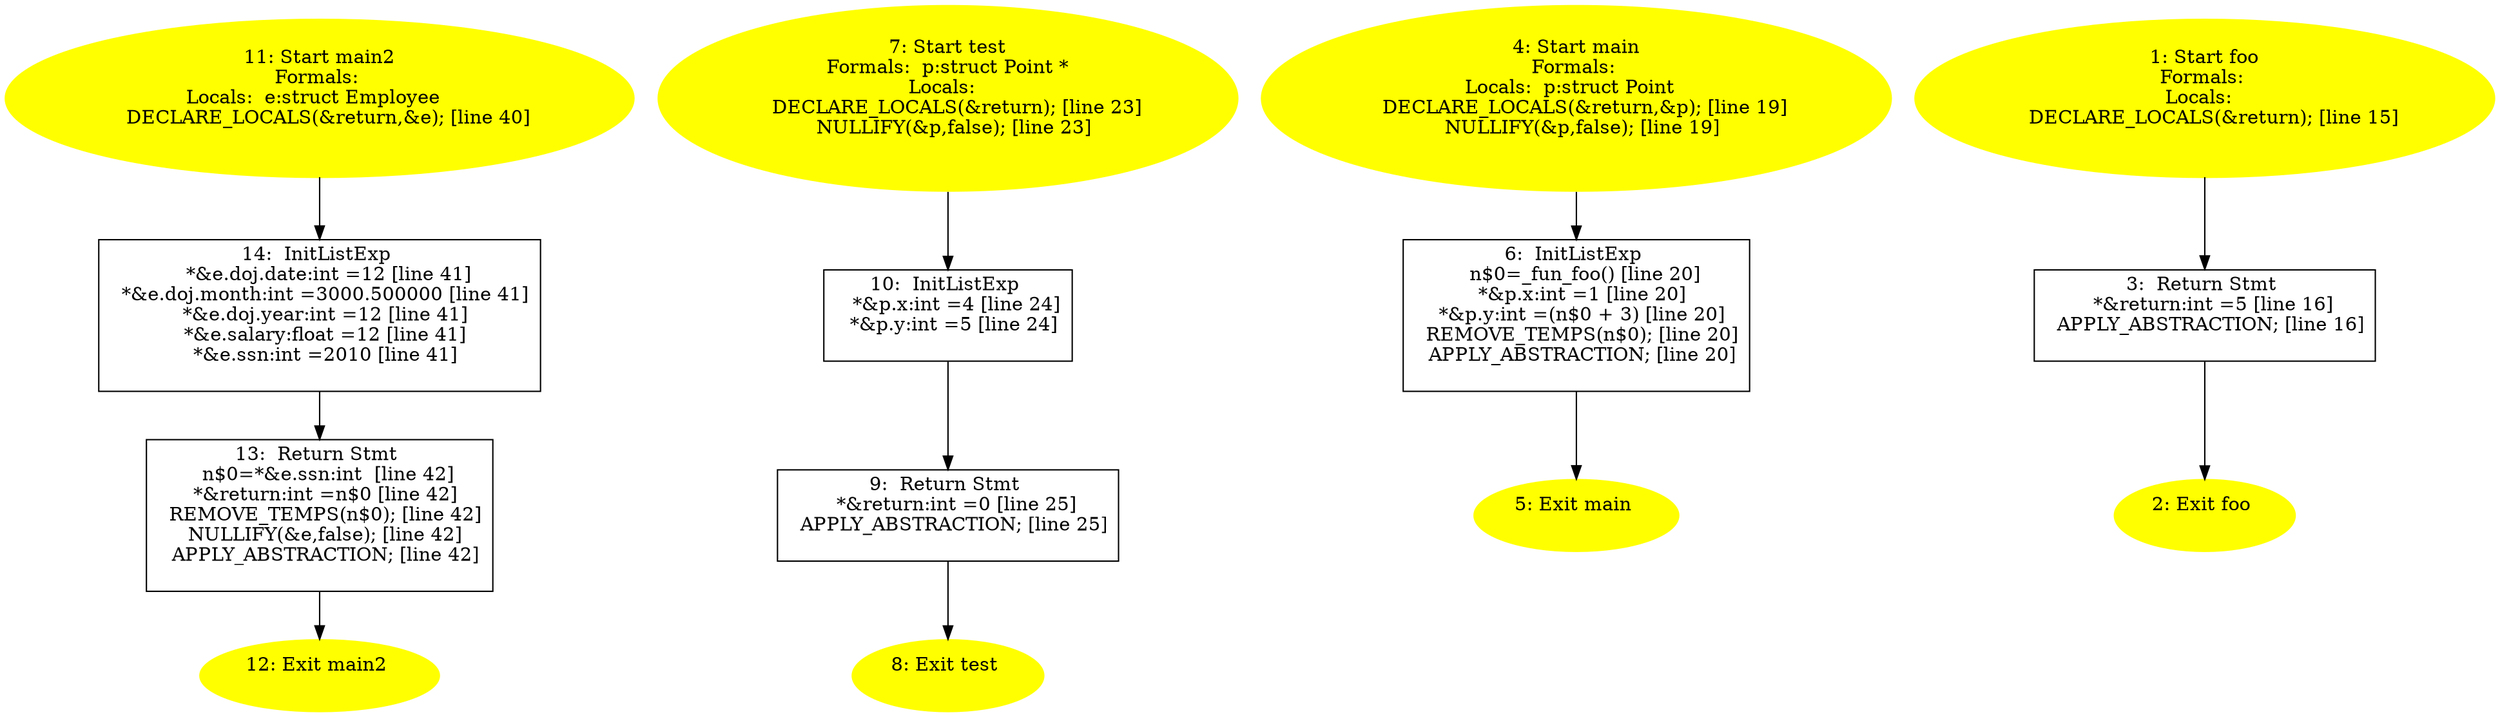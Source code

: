 digraph iCFG {
14 [label="14:  InitListExp \n   *&e.doj.date:int =12 [line 41]\n  *&e.doj.month:int =3000.500000 [line 41]\n  *&e.doj.year:int =12 [line 41]\n  *&e.salary:float =12 [line 41]\n  *&e.ssn:int =2010 [line 41]\n " shape="box"]
	

	 14 -> 13 ;
13 [label="13:  Return Stmt \n   n$0=*&e.ssn:int  [line 42]\n  *&return:int =n$0 [line 42]\n  REMOVE_TEMPS(n$0); [line 42]\n  NULLIFY(&e,false); [line 42]\n  APPLY_ABSTRACTION; [line 42]\n " shape="box"]
	

	 13 -> 12 ;
12 [label="12: Exit main2 \n  " color=yellow style=filled]
	

11 [label="11: Start main2\nFormals: \nLocals:  e:struct Employee  \n   DECLARE_LOCALS(&return,&e); [line 40]\n " color=yellow style=filled]
	

	 11 -> 14 ;
10 [label="10:  InitListExp \n   *&p.x:int =4 [line 24]\n  *&p.y:int =5 [line 24]\n " shape="box"]
	

	 10 -> 9 ;
9 [label="9:  Return Stmt \n   *&return:int =0 [line 25]\n  APPLY_ABSTRACTION; [line 25]\n " shape="box"]
	

	 9 -> 8 ;
8 [label="8: Exit test \n  " color=yellow style=filled]
	

7 [label="7: Start test\nFormals:  p:struct Point *\nLocals:  \n   DECLARE_LOCALS(&return); [line 23]\n  NULLIFY(&p,false); [line 23]\n " color=yellow style=filled]
	

	 7 -> 10 ;
6 [label="6:  InitListExp \n   n$0=_fun_foo() [line 20]\n  *&p.x:int =1 [line 20]\n  *&p.y:int =(n$0 + 3) [line 20]\n  REMOVE_TEMPS(n$0); [line 20]\n  APPLY_ABSTRACTION; [line 20]\n " shape="box"]
	

	 6 -> 5 ;
5 [label="5: Exit main \n  " color=yellow style=filled]
	

4 [label="4: Start main\nFormals: \nLocals:  p:struct Point  \n   DECLARE_LOCALS(&return,&p); [line 19]\n  NULLIFY(&p,false); [line 19]\n " color=yellow style=filled]
	

	 4 -> 6 ;
3 [label="3:  Return Stmt \n   *&return:int =5 [line 16]\n  APPLY_ABSTRACTION; [line 16]\n " shape="box"]
	

	 3 -> 2 ;
2 [label="2: Exit foo \n  " color=yellow style=filled]
	

1 [label="1: Start foo\nFormals: \nLocals:  \n   DECLARE_LOCALS(&return); [line 15]\n " color=yellow style=filled]
	

	 1 -> 3 ;
}
